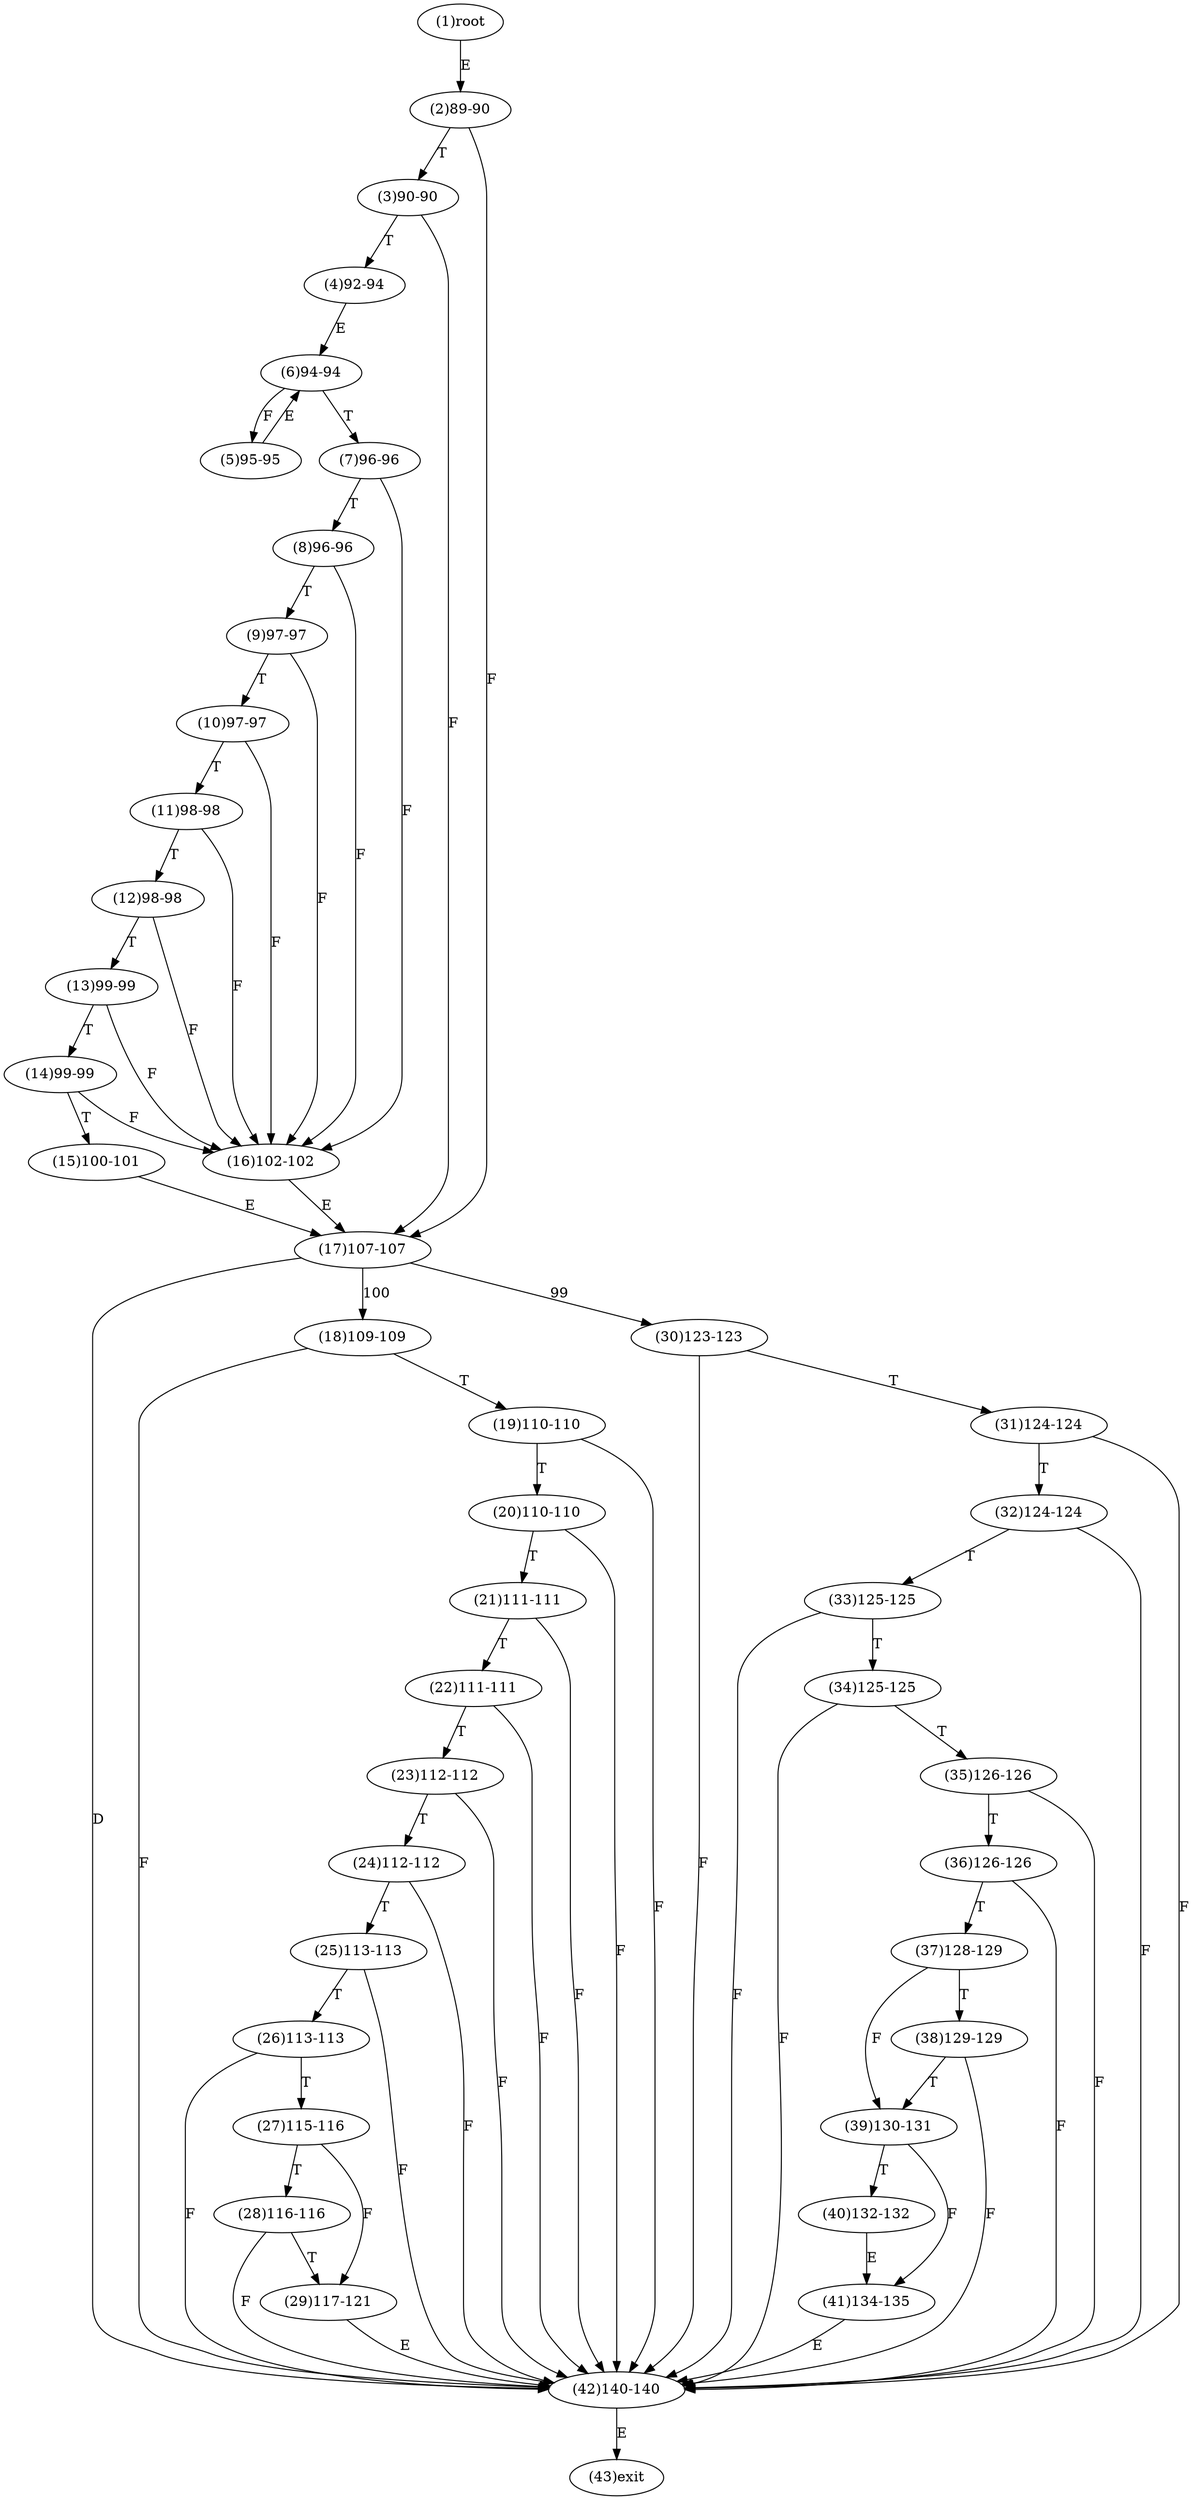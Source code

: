 digraph "" { 
1[ label="(1)root"];
2[ label="(2)89-90"];
3[ label="(3)90-90"];
4[ label="(4)92-94"];
5[ label="(5)95-95"];
6[ label="(6)94-94"];
7[ label="(7)96-96"];
8[ label="(8)96-96"];
9[ label="(9)97-97"];
10[ label="(10)97-97"];
11[ label="(11)98-98"];
12[ label="(12)98-98"];
13[ label="(13)99-99"];
14[ label="(14)99-99"];
15[ label="(15)100-101"];
17[ label="(17)107-107"];
16[ label="(16)102-102"];
19[ label="(19)110-110"];
18[ label="(18)109-109"];
21[ label="(21)111-111"];
20[ label="(20)110-110"];
23[ label="(23)112-112"];
22[ label="(22)111-111"];
25[ label="(25)113-113"];
24[ label="(24)112-112"];
27[ label="(27)115-116"];
26[ label="(26)113-113"];
29[ label="(29)117-121"];
28[ label="(28)116-116"];
31[ label="(31)124-124"];
30[ label="(30)123-123"];
34[ label="(34)125-125"];
35[ label="(35)126-126"];
32[ label="(32)124-124"];
33[ label="(33)125-125"];
38[ label="(38)129-129"];
39[ label="(39)130-131"];
36[ label="(36)126-126"];
37[ label="(37)128-129"];
42[ label="(42)140-140"];
43[ label="(43)exit"];
40[ label="(40)132-132"];
41[ label="(41)134-135"];
1->2[ label="E"];
2->17[ label="F"];
2->3[ label="T"];
3->17[ label="F"];
3->4[ label="T"];
4->6[ label="E"];
5->6[ label="E"];
6->5[ label="F"];
6->7[ label="T"];
7->16[ label="F"];
7->8[ label="T"];
8->16[ label="F"];
8->9[ label="T"];
9->16[ label="F"];
9->10[ label="T"];
10->16[ label="F"];
10->11[ label="T"];
11->16[ label="F"];
11->12[ label="T"];
12->16[ label="F"];
12->13[ label="T"];
13->16[ label="F"];
13->14[ label="T"];
14->16[ label="F"];
14->15[ label="T"];
15->17[ label="E"];
16->17[ label="E"];
17->30[ label="99"];
17->18[ label="100"];
17->42[ label="D"];
18->42[ label="F"];
18->19[ label="T"];
19->42[ label="F"];
19->20[ label="T"];
20->42[ label="F"];
20->21[ label="T"];
21->42[ label="F"];
21->22[ label="T"];
22->42[ label="F"];
22->23[ label="T"];
23->42[ label="F"];
23->24[ label="T"];
24->42[ label="F"];
24->25[ label="T"];
25->42[ label="F"];
25->26[ label="T"];
26->42[ label="F"];
26->27[ label="T"];
27->29[ label="F"];
27->28[ label="T"];
28->42[ label="F"];
28->29[ label="T"];
29->42[ label="E"];
30->42[ label="F"];
30->31[ label="T"];
31->42[ label="F"];
31->32[ label="T"];
32->42[ label="F"];
32->33[ label="T"];
33->42[ label="F"];
33->34[ label="T"];
34->42[ label="F"];
34->35[ label="T"];
35->42[ label="F"];
35->36[ label="T"];
36->42[ label="F"];
36->37[ label="T"];
37->39[ label="F"];
37->38[ label="T"];
38->42[ label="F"];
38->39[ label="T"];
39->41[ label="F"];
39->40[ label="T"];
40->41[ label="E"];
41->42[ label="E"];
42->43[ label="E"];
}